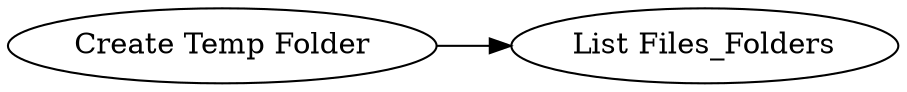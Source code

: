 digraph {
	58 -> 59
	58 [label="Create Temp Folder"]
	59 [label="List Files_Folders"]
	rankdir=LR
}
